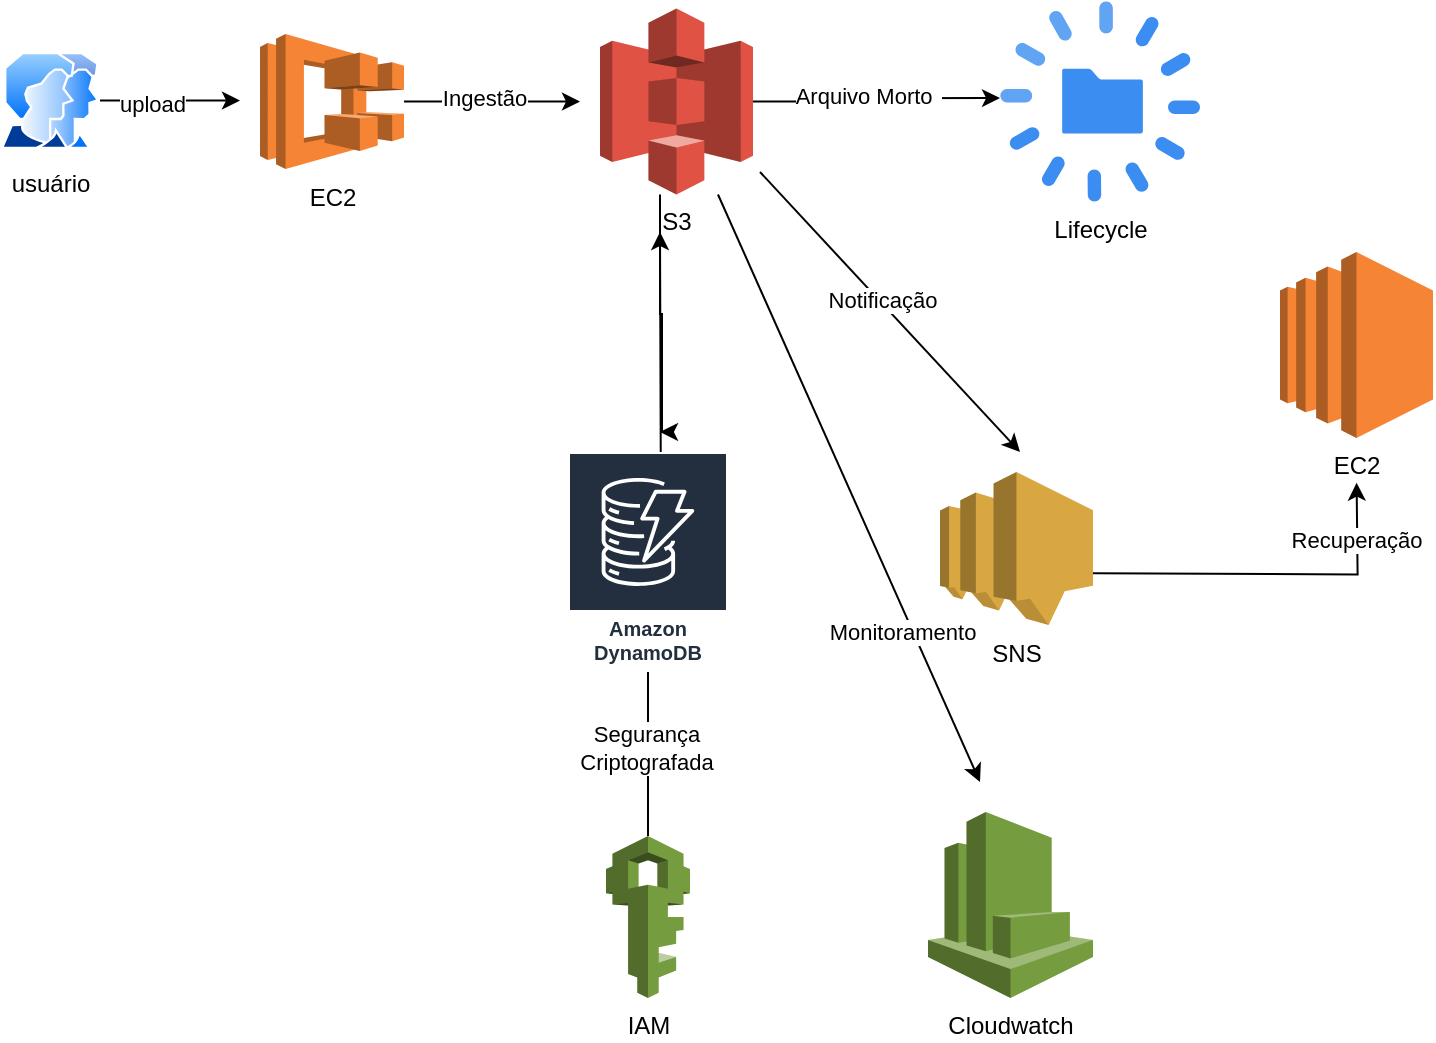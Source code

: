 <mxfile version="24.7.17">
  <diagram id="rexrwLsXHAZbl64Zjwn3" name="Página-2">
    <mxGraphModel dx="1434" dy="836" grid="1" gridSize="10" guides="1" tooltips="1" connect="1" arrows="1" fold="1" page="1" pageScale="1" pageWidth="827" pageHeight="1169" math="0" shadow="0">
      <root>
        <mxCell id="0" />
        <mxCell id="1" parent="0" />
        <mxCell id="YuCbeWEkrP41lM6saXJN-6" style="edgeStyle=orthogonalEdgeStyle;rounded=0;orthogonalLoop=1;jettySize=auto;html=1;" edge="1" parent="1" source="_cHX1pu1i2-SjPh0qAWw-1">
          <mxGeometry relative="1" as="geometry">
            <mxPoint x="170" y="264.25" as="targetPoint" />
          </mxGeometry>
        </mxCell>
        <mxCell id="qknHf3zBaPCxYY2Pk5oE-1" value="upload" style="edgeLabel;html=1;align=center;verticalAlign=middle;resizable=0;points=[];" vertex="1" connectable="0" parent="YuCbeWEkrP41lM6saXJN-6">
          <mxGeometry x="-0.263" y="-1" relative="1" as="geometry">
            <mxPoint as="offset" />
          </mxGeometry>
        </mxCell>
        <mxCell id="_cHX1pu1i2-SjPh0qAWw-1" value="usuário" style="image;aspect=fixed;perimeter=ellipsePerimeter;html=1;align=center;shadow=0;dashed=0;spacingTop=3;image=img/lib/active_directory/user_accounts.svg;" vertex="1" parent="1">
          <mxGeometry x="50" y="240" width="50" height="48.5" as="geometry" />
        </mxCell>
        <mxCell id="YuCbeWEkrP41lM6saXJN-7" style="edgeStyle=orthogonalEdgeStyle;rounded=0;orthogonalLoop=1;jettySize=auto;html=1;" edge="1" parent="1" source="gOO_TSa0jfehSItSjJUC-1">
          <mxGeometry relative="1" as="geometry">
            <mxPoint x="340" y="264.75" as="targetPoint" />
          </mxGeometry>
        </mxCell>
        <mxCell id="3_ZM70SBMhtf63y2m3_N-1" value="Ingestão" style="edgeLabel;html=1;align=center;verticalAlign=middle;resizable=0;points=[];" vertex="1" connectable="0" parent="YuCbeWEkrP41lM6saXJN-7">
          <mxGeometry x="-0.096" y="2" relative="1" as="geometry">
            <mxPoint as="offset" />
          </mxGeometry>
        </mxCell>
        <mxCell id="gOO_TSa0jfehSItSjJUC-1" value="EC2" style="outlineConnect=0;dashed=0;verticalLabelPosition=bottom;verticalAlign=top;align=center;html=1;shape=mxgraph.aws3.ecs;fillColor=#F58534;gradientColor=none;" vertex="1" parent="1">
          <mxGeometry x="180" y="231" width="72" height="67.5" as="geometry" />
        </mxCell>
        <mxCell id="YuCbeWEkrP41lM6saXJN-8" style="edgeStyle=orthogonalEdgeStyle;rounded=0;orthogonalLoop=1;jettySize=auto;html=1;entryX=0;entryY=0.483;entryDx=0;entryDy=0;entryPerimeter=0;" edge="1" parent="1" source="TqX675kUZ0z7o8ROKibf-3" target="ltnM933Z94qgRgrSVi3c-1">
          <mxGeometry relative="1" as="geometry">
            <mxPoint x="510" y="264.75" as="targetPoint" />
          </mxGeometry>
        </mxCell>
        <mxCell id="8_SIlg7oKQHJCp0eerL9-1" value="Arquivo Morto&lt;span style=&quot;white-space: pre;&quot;&gt;&#x9;&lt;/span&gt;" style="edgeLabel;html=1;align=center;verticalAlign=middle;resizable=0;points=[];" vertex="1" connectable="0" parent="YuCbeWEkrP41lM6saXJN-8">
          <mxGeometry x="0.192" y="2" relative="1" as="geometry">
            <mxPoint x="-16" y="1" as="offset" />
          </mxGeometry>
        </mxCell>
        <mxCell id="YuCbeWEkrP41lM6saXJN-10" style="edgeStyle=orthogonalEdgeStyle;rounded=0;orthogonalLoop=1;jettySize=auto;html=1;" edge="1" parent="1" source="TqX675kUZ0z7o8ROKibf-3">
          <mxGeometry relative="1" as="geometry">
            <mxPoint x="380" y="430" as="targetPoint" />
            <Array as="points">
              <mxPoint x="380" y="371" />
              <mxPoint x="381" y="371" />
            </Array>
          </mxGeometry>
        </mxCell>
        <mxCell id="TqX675kUZ0z7o8ROKibf-3" value="S3" style="outlineConnect=0;dashed=0;verticalLabelPosition=bottom;verticalAlign=top;align=center;html=1;shape=mxgraph.aws3.s3;fillColor=#E05243;gradientColor=none;" vertex="1" parent="1">
          <mxGeometry x="350" y="218.25" width="76.5" height="93" as="geometry" />
        </mxCell>
        <mxCell id="ltnM933Z94qgRgrSVi3c-1" value="Lifecycle" style="sketch=0;html=1;aspect=fixed;strokeColor=none;shadow=0;fillColor=#3B8DF1;verticalAlign=top;labelPosition=center;verticalLabelPosition=bottom;shape=mxgraph.gcp2.lifecycle" vertex="1" parent="1">
          <mxGeometry x="550" y="214.75" width="100" height="100" as="geometry" />
        </mxCell>
        <mxCell id="YuCbeWEkrP41lM6saXJN-1" value="&lt;font style=&quot;vertical-align: inherit;&quot; dir=&quot;auto&quot;&gt;&lt;font style=&quot;vertical-align: inherit;&quot; dir=&quot;auto&quot;&gt;EC2&lt;/font&gt;&lt;/font&gt;" style="outlineConnect=0;dashed=0;verticalLabelPosition=bottom;verticalAlign=top;align=center;html=1;shape=mxgraph.aws3.ec2;fillColor=#F58534;gradientColor=none;" vertex="1" parent="1">
          <mxGeometry x="690" y="340" width="76.5" height="93" as="geometry" />
        </mxCell>
        <mxCell id="YuCbeWEkrP41lM6saXJN-9" style="edgeStyle=orthogonalEdgeStyle;rounded=0;orthogonalLoop=1;jettySize=auto;html=1;" edge="1" parent="1" source="YuCbeWEkrP41lM6saXJN-2">
          <mxGeometry relative="1" as="geometry">
            <mxPoint x="380" y="330" as="targetPoint" />
          </mxGeometry>
        </mxCell>
        <mxCell id="sq9p6HO57X5-VJm_RHuV-4" value="Segurança&lt;div&gt;Criptografada&lt;/div&gt;" style="edgeLabel;html=1;align=center;verticalAlign=middle;resizable=0;points=[];" vertex="1" connectable="0" parent="YuCbeWEkrP41lM6saXJN-9">
          <mxGeometry x="-0.715" y="1" relative="1" as="geometry">
            <mxPoint as="offset" />
          </mxGeometry>
        </mxCell>
        <mxCell id="YuCbeWEkrP41lM6saXJN-2" value="&lt;font style=&quot;vertical-align: inherit;&quot; dir=&quot;auto&quot;&gt;&lt;font style=&quot;vertical-align: inherit;&quot; dir=&quot;auto&quot;&gt;IAM&lt;/font&gt;&lt;/font&gt;" style="outlineConnect=0;dashed=0;verticalLabelPosition=bottom;verticalAlign=top;align=center;html=1;shape=mxgraph.aws3.iam;fillColor=#759C3E;gradientColor=none;" vertex="1" parent="1">
          <mxGeometry x="353" y="632" width="42" height="81" as="geometry" />
        </mxCell>
        <mxCell id="YuCbeWEkrP41lM6saXJN-3" value="&lt;font style=&quot;vertical-align: inherit;&quot; dir=&quot;auto&quot;&gt;&lt;font style=&quot;vertical-align: inherit;&quot; dir=&quot;auto&quot;&gt;Cloudwatch&lt;/font&gt;&lt;/font&gt;" style="outlineConnect=0;dashed=0;verticalLabelPosition=bottom;verticalAlign=top;align=center;html=1;shape=mxgraph.aws3.cloudwatch;fillColor=#759C3E;gradientColor=none;" vertex="1" parent="1">
          <mxGeometry x="514" y="620" width="82.5" height="93" as="geometry" />
        </mxCell>
        <mxCell id="YuCbeWEkrP41lM6saXJN-4" value="Amazon DynamoDB" style="sketch=0;outlineConnect=0;fontColor=#232F3E;gradientColor=none;strokeColor=#ffffff;fillColor=#232F3E;dashed=0;verticalLabelPosition=middle;verticalAlign=bottom;align=center;html=1;whiteSpace=wrap;fontSize=10;fontStyle=1;spacing=3;shape=mxgraph.aws4.productIcon;prIcon=mxgraph.aws4.dynamodb;" vertex="1" parent="1">
          <mxGeometry x="334" y="440" width="80" height="110" as="geometry" />
        </mxCell>
        <mxCell id="YuCbeWEkrP41lM6saXJN-11" style="edgeStyle=orthogonalEdgeStyle;rounded=0;orthogonalLoop=1;jettySize=auto;html=1;" edge="1" parent="1">
          <mxGeometry relative="1" as="geometry">
            <mxPoint x="596.5" y="500.65" as="sourcePoint" />
            <mxPoint x="728.3" y="455.35" as="targetPoint" />
          </mxGeometry>
        </mxCell>
        <mxCell id="sq9p6HO57X5-VJm_RHuV-2" value="Recuperação" style="edgeLabel;html=1;align=center;verticalAlign=middle;resizable=0;points=[];" vertex="1" connectable="0" parent="YuCbeWEkrP41lM6saXJN-11">
          <mxGeometry x="0.678" y="1" relative="1" as="geometry">
            <mxPoint as="offset" />
          </mxGeometry>
        </mxCell>
        <mxCell id="YuCbeWEkrP41lM6saXJN-5" value="&lt;font style=&quot;vertical-align: inherit;&quot; dir=&quot;auto&quot;&gt;&lt;font style=&quot;vertical-align: inherit;&quot; dir=&quot;auto&quot;&gt;SNS&lt;/font&gt;&lt;/font&gt;" style="outlineConnect=0;dashed=0;verticalLabelPosition=bottom;verticalAlign=top;align=center;html=1;shape=mxgraph.aws3.sns;fillColor=#D9A741;gradientColor=none;" vertex="1" parent="1">
          <mxGeometry x="520" y="450" width="76.5" height="76.5" as="geometry" />
        </mxCell>
        <mxCell id="H_hJUp9fGtLubE6EYmIo-1" value="" style="endArrow=classic;html=1;rounded=0;" edge="1" parent="1" source="TqX675kUZ0z7o8ROKibf-3">
          <mxGeometry width="50" height="50" relative="1" as="geometry">
            <mxPoint x="500" y="520" as="sourcePoint" />
            <mxPoint x="540" y="605" as="targetPoint" />
          </mxGeometry>
        </mxCell>
        <mxCell id="sq9p6HO57X5-VJm_RHuV-3" value="Monitoramento" style="edgeLabel;html=1;align=center;verticalAlign=middle;resizable=0;points=[];" vertex="1" connectable="0" parent="H_hJUp9fGtLubE6EYmIo-1">
          <mxGeometry x="0.348" y="1" relative="1" as="geometry">
            <mxPoint x="2" y="21" as="offset" />
          </mxGeometry>
        </mxCell>
        <mxCell id="H_hJUp9fGtLubE6EYmIo-2" value="" style="endArrow=classic;html=1;rounded=0;" edge="1" parent="1">
          <mxGeometry width="50" height="50" relative="1" as="geometry">
            <mxPoint x="430" y="300" as="sourcePoint" />
            <mxPoint x="560" y="440" as="targetPoint" />
          </mxGeometry>
        </mxCell>
        <mxCell id="sq9p6HO57X5-VJm_RHuV-1" value="Notificação" style="edgeLabel;html=1;align=center;verticalAlign=middle;resizable=0;points=[];" vertex="1" connectable="0" parent="H_hJUp9fGtLubE6EYmIo-2">
          <mxGeometry x="-0.074" y="1" relative="1" as="geometry">
            <mxPoint as="offset" />
          </mxGeometry>
        </mxCell>
      </root>
    </mxGraphModel>
  </diagram>
</mxfile>
